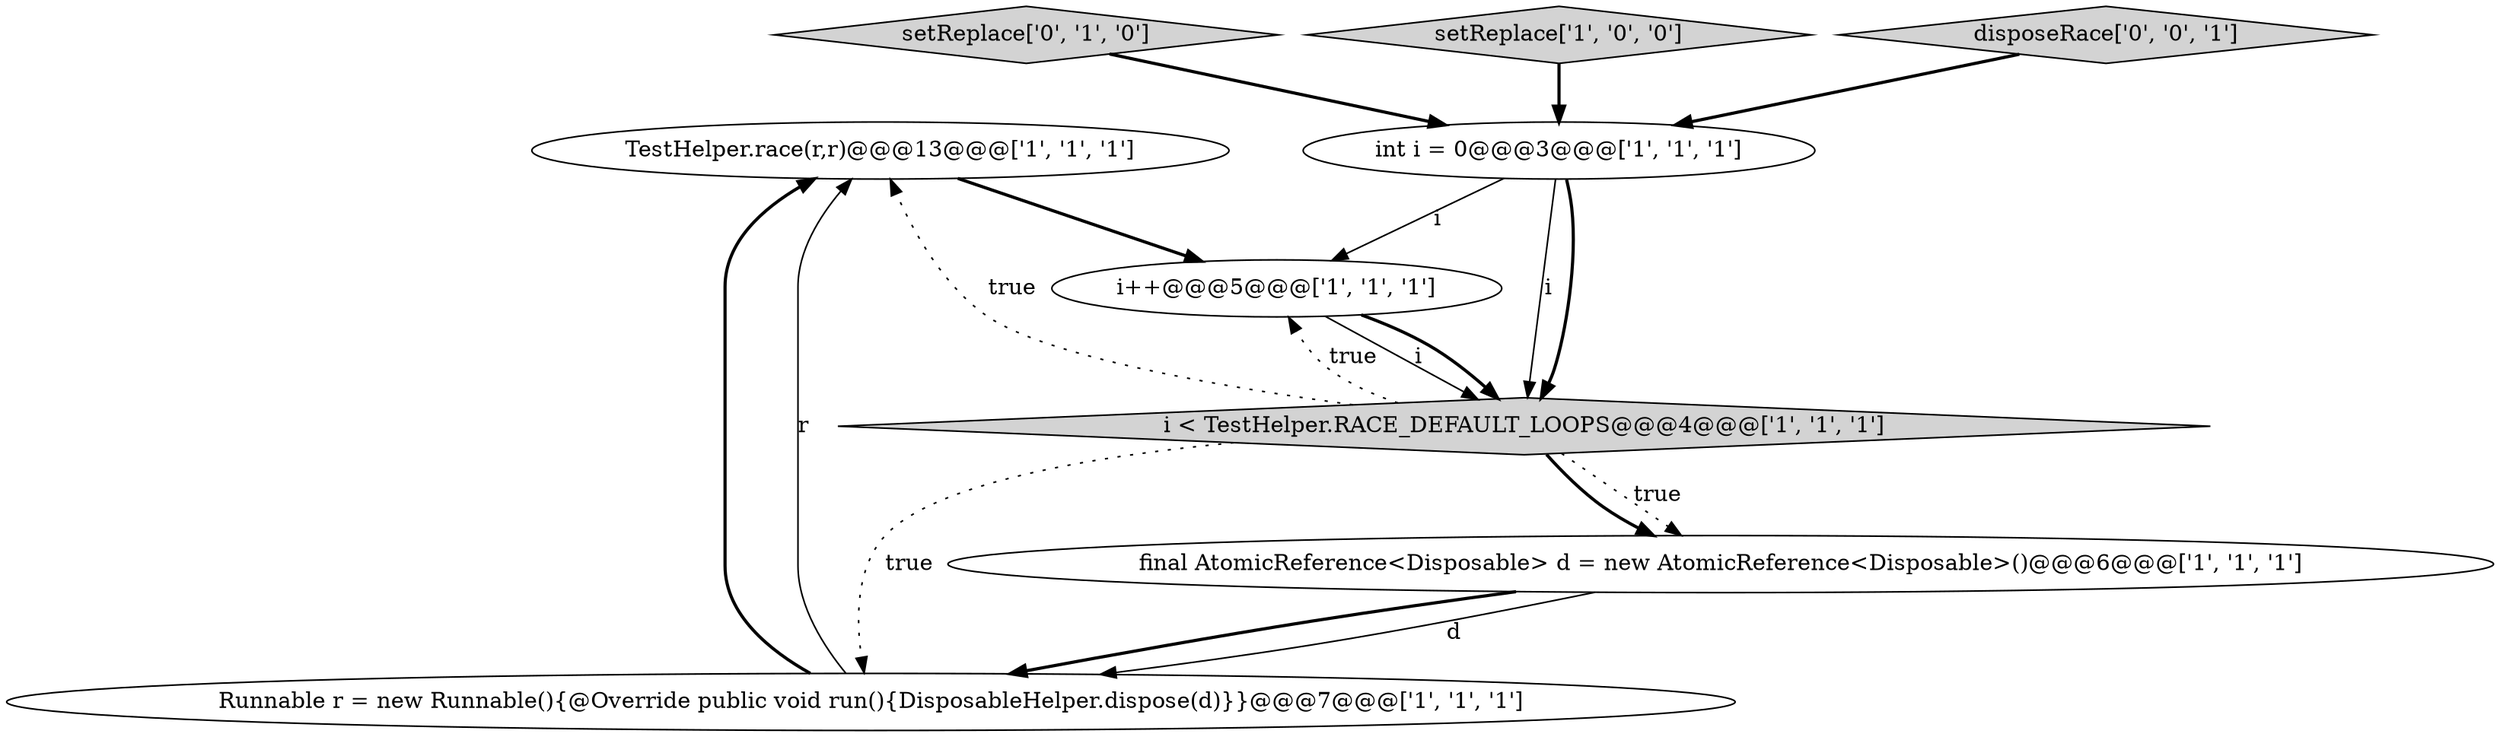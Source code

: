 digraph {
0 [style = filled, label = "TestHelper.race(r,r)@@@13@@@['1', '1', '1']", fillcolor = white, shape = ellipse image = "AAA0AAABBB1BBB"];
7 [style = filled, label = "setReplace['0', '1', '0']", fillcolor = lightgray, shape = diamond image = "AAA0AAABBB2BBB"];
5 [style = filled, label = "setReplace['1', '0', '0']", fillcolor = lightgray, shape = diamond image = "AAA0AAABBB1BBB"];
6 [style = filled, label = "Runnable r = new Runnable(){@Override public void run(){DisposableHelper.dispose(d)}}@@@7@@@['1', '1', '1']", fillcolor = white, shape = ellipse image = "AAA0AAABBB1BBB"];
4 [style = filled, label = "i++@@@5@@@['1', '1', '1']", fillcolor = white, shape = ellipse image = "AAA0AAABBB1BBB"];
3 [style = filled, label = "int i = 0@@@3@@@['1', '1', '1']", fillcolor = white, shape = ellipse image = "AAA0AAABBB1BBB"];
8 [style = filled, label = "disposeRace['0', '0', '1']", fillcolor = lightgray, shape = diamond image = "AAA0AAABBB3BBB"];
2 [style = filled, label = "i < TestHelper.RACE_DEFAULT_LOOPS@@@4@@@['1', '1', '1']", fillcolor = lightgray, shape = diamond image = "AAA0AAABBB1BBB"];
1 [style = filled, label = "final AtomicReference<Disposable> d = new AtomicReference<Disposable>()@@@6@@@['1', '1', '1']", fillcolor = white, shape = ellipse image = "AAA0AAABBB1BBB"];
6->0 [style = bold, label=""];
4->2 [style = solid, label="i"];
3->2 [style = solid, label="i"];
2->1 [style = dotted, label="true"];
5->3 [style = bold, label=""];
2->0 [style = dotted, label="true"];
2->6 [style = dotted, label="true"];
3->4 [style = solid, label="i"];
0->4 [style = bold, label=""];
2->4 [style = dotted, label="true"];
1->6 [style = solid, label="d"];
2->1 [style = bold, label=""];
1->6 [style = bold, label=""];
6->0 [style = solid, label="r"];
3->2 [style = bold, label=""];
8->3 [style = bold, label=""];
4->2 [style = bold, label=""];
7->3 [style = bold, label=""];
}
